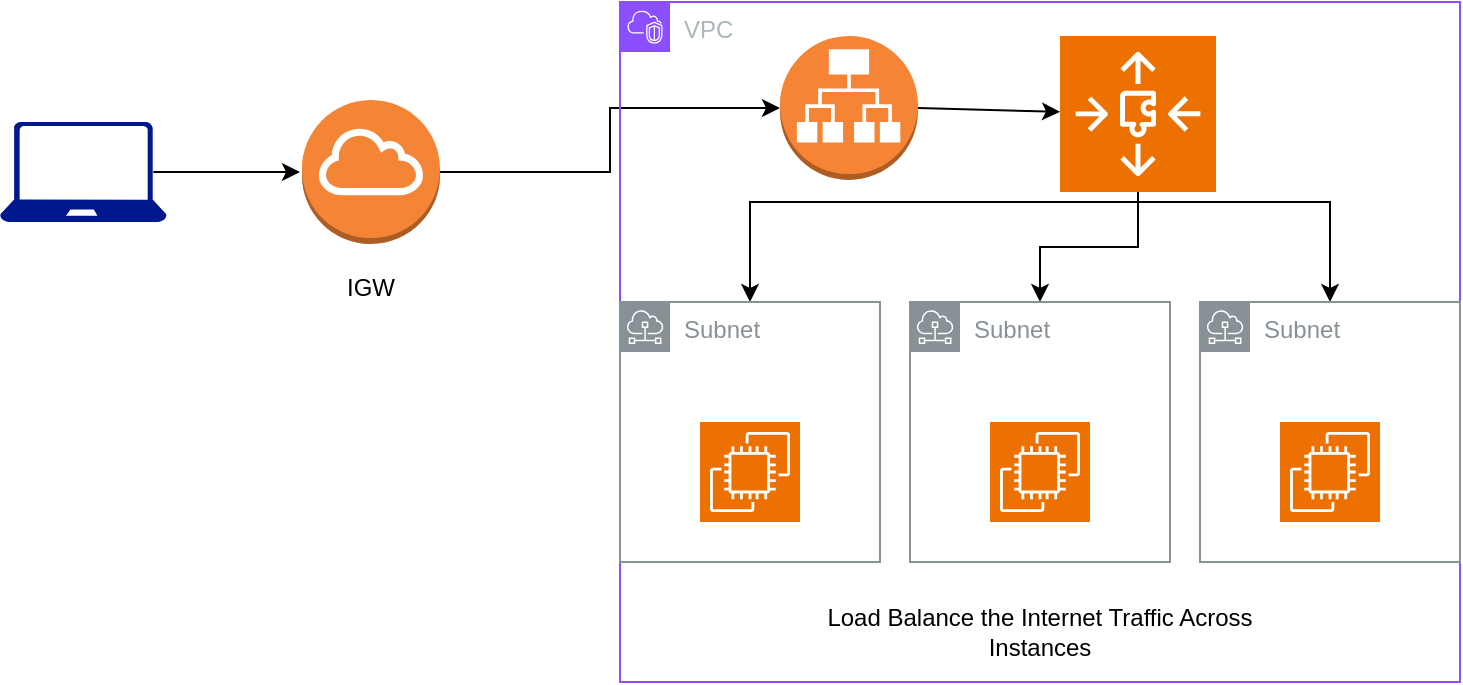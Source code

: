 <mxfile version="28.2.3">
  <diagram name="Page-1" id="oAHeV09rv-WX6wj80ufI">
    <mxGraphModel dx="786" dy="417" grid="1" gridSize="10" guides="1" tooltips="1" connect="1" arrows="1" fold="1" page="1" pageScale="1" pageWidth="827" pageHeight="1169" math="0" shadow="0">
      <root>
        <mxCell id="0" />
        <mxCell id="1" parent="0" />
        <mxCell id="U_alqd70DH_q79eQ3bty-1" value="" style="sketch=0;aspect=fixed;pointerEvents=1;shadow=0;dashed=0;html=1;strokeColor=none;labelPosition=center;verticalLabelPosition=bottom;verticalAlign=top;align=center;fillColor=#00188D;shape=mxgraph.azure.laptop" vertex="1" parent="1">
          <mxGeometry x="90" y="150" width="83.33" height="50" as="geometry" />
        </mxCell>
        <mxCell id="U_alqd70DH_q79eQ3bty-2" value="" style="endArrow=classic;html=1;rounded=0;exitX=0.92;exitY=0.5;exitDx=0;exitDy=0;exitPerimeter=0;" edge="1" parent="1" source="U_alqd70DH_q79eQ3bty-1">
          <mxGeometry width="50" height="50" relative="1" as="geometry">
            <mxPoint x="310" y="240" as="sourcePoint" />
            <mxPoint x="240" y="175" as="targetPoint" />
          </mxGeometry>
        </mxCell>
        <mxCell id="U_alqd70DH_q79eQ3bty-38" style="edgeStyle=orthogonalEdgeStyle;rounded=0;orthogonalLoop=1;jettySize=auto;html=1;" edge="1" parent="1" source="U_alqd70DH_q79eQ3bty-4" target="U_alqd70DH_q79eQ3bty-9">
          <mxGeometry relative="1" as="geometry" />
        </mxCell>
        <mxCell id="U_alqd70DH_q79eQ3bty-4" value="" style="outlineConnect=0;dashed=0;verticalLabelPosition=bottom;verticalAlign=top;align=center;html=1;shape=mxgraph.aws3.internet_gateway;fillColor=#F58536;gradientColor=none;" vertex="1" parent="1">
          <mxGeometry x="241" y="139" width="69" height="72" as="geometry" />
        </mxCell>
        <mxCell id="U_alqd70DH_q79eQ3bty-6" value="IGW" style="text;html=1;align=center;verticalAlign=middle;whiteSpace=wrap;rounded=0;" vertex="1" parent="1">
          <mxGeometry x="231" y="211" width="89" height="44.5" as="geometry" />
        </mxCell>
        <mxCell id="U_alqd70DH_q79eQ3bty-20" value="VPC" style="points=[[0,0],[0.25,0],[0.5,0],[0.75,0],[1,0],[1,0.25],[1,0.5],[1,0.75],[1,1],[0.75,1],[0.5,1],[0.25,1],[0,1],[0,0.75],[0,0.5],[0,0.25]];outlineConnect=0;gradientColor=none;html=1;whiteSpace=wrap;fontSize=12;fontStyle=0;container=1;pointerEvents=0;collapsible=0;recursiveResize=0;shape=mxgraph.aws4.group;grIcon=mxgraph.aws4.group_vpc2;strokeColor=#8C4FFF;fillColor=none;verticalAlign=top;align=left;spacingLeft=30;fontColor=#AAB7B8;dashed=0;" vertex="1" parent="1">
          <mxGeometry x="400" y="90" width="420" height="340" as="geometry" />
        </mxCell>
        <mxCell id="U_alqd70DH_q79eQ3bty-9" value="" style="outlineConnect=0;dashed=0;verticalLabelPosition=bottom;verticalAlign=top;align=center;html=1;shape=mxgraph.aws3.application_load_balancer;fillColor=#F58534;gradientColor=none;" vertex="1" parent="U_alqd70DH_q79eQ3bty-20">
          <mxGeometry x="80" y="17" width="69" height="72" as="geometry" />
        </mxCell>
        <mxCell id="U_alqd70DH_q79eQ3bty-34" style="edgeStyle=orthogonalEdgeStyle;rounded=0;orthogonalLoop=1;jettySize=auto;html=1;" edge="1" parent="U_alqd70DH_q79eQ3bty-20" source="U_alqd70DH_q79eQ3bty-11" target="U_alqd70DH_q79eQ3bty-22">
          <mxGeometry relative="1" as="geometry">
            <Array as="points">
              <mxPoint x="259" y="100" />
              <mxPoint x="65" y="100" />
            </Array>
          </mxGeometry>
        </mxCell>
        <mxCell id="U_alqd70DH_q79eQ3bty-35" value="" style="edgeStyle=orthogonalEdgeStyle;rounded=0;orthogonalLoop=1;jettySize=auto;html=1;" edge="1" parent="U_alqd70DH_q79eQ3bty-20" source="U_alqd70DH_q79eQ3bty-11" target="U_alqd70DH_q79eQ3bty-32">
          <mxGeometry relative="1" as="geometry">
            <Array as="points">
              <mxPoint x="259" y="100" />
              <mxPoint x="355" y="100" />
            </Array>
          </mxGeometry>
        </mxCell>
        <mxCell id="U_alqd70DH_q79eQ3bty-36" style="edgeStyle=orthogonalEdgeStyle;rounded=0;orthogonalLoop=1;jettySize=auto;html=1;" edge="1" parent="U_alqd70DH_q79eQ3bty-20" source="U_alqd70DH_q79eQ3bty-11" target="U_alqd70DH_q79eQ3bty-31">
          <mxGeometry relative="1" as="geometry" />
        </mxCell>
        <mxCell id="U_alqd70DH_q79eQ3bty-11" value="" style="sketch=0;points=[[0,0,0],[0.25,0,0],[0.5,0,0],[0.75,0,0],[1,0,0],[0,1,0],[0.25,1,0],[0.5,1,0],[0.75,1,0],[1,1,0],[0,0.25,0],[0,0.5,0],[0,0.75,0],[1,0.25,0],[1,0.5,0],[1,0.75,0]];outlineConnect=0;fontColor=#232F3E;fillColor=#ED7100;strokeColor=#ffffff;dashed=0;verticalLabelPosition=bottom;verticalAlign=top;align=center;html=1;fontSize=12;fontStyle=0;aspect=fixed;shape=mxgraph.aws4.resourceIcon;resIcon=mxgraph.aws4.auto_scaling3;" vertex="1" parent="U_alqd70DH_q79eQ3bty-20">
          <mxGeometry x="220" y="17" width="78" height="78" as="geometry" />
        </mxCell>
        <mxCell id="U_alqd70DH_q79eQ3bty-12" value="" style="endArrow=classic;html=1;rounded=0;exitX=1;exitY=0.5;exitDx=0;exitDy=0;exitPerimeter=0;" edge="1" parent="U_alqd70DH_q79eQ3bty-20" source="U_alqd70DH_q79eQ3bty-9" target="U_alqd70DH_q79eQ3bty-11">
          <mxGeometry width="50" height="50" relative="1" as="geometry">
            <mxPoint x="90" y="160" as="sourcePoint" />
            <mxPoint x="140" y="85" as="targetPoint" />
          </mxGeometry>
        </mxCell>
        <mxCell id="U_alqd70DH_q79eQ3bty-13" value="" style="sketch=0;points=[[0,0,0],[0.25,0,0],[0.5,0,0],[0.75,0,0],[1,0,0],[0,1,0],[0.25,1,0],[0.5,1,0],[0.75,1,0],[1,1,0],[0,0.25,0],[0,0.5,0],[0,0.75,0],[1,0.25,0],[1,0.5,0],[1,0.75,0]];outlineConnect=0;fontColor=#232F3E;fillColor=#ED7100;strokeColor=#ffffff;dashed=0;verticalLabelPosition=bottom;verticalAlign=top;align=center;html=1;fontSize=12;fontStyle=0;aspect=fixed;shape=mxgraph.aws4.resourceIcon;resIcon=mxgraph.aws4.ec2;" vertex="1" parent="U_alqd70DH_q79eQ3bty-20">
          <mxGeometry x="185" y="210" width="50" height="50" as="geometry" />
        </mxCell>
        <mxCell id="U_alqd70DH_q79eQ3bty-10" value="" style="sketch=0;points=[[0,0,0],[0.25,0,0],[0.5,0,0],[0.75,0,0],[1,0,0],[0,1,0],[0.25,1,0],[0.5,1,0],[0.75,1,0],[1,1,0],[0,0.25,0],[0,0.5,0],[0,0.75,0],[1,0.25,0],[1,0.5,0],[1,0.75,0]];outlineConnect=0;fontColor=#232F3E;fillColor=#ED7100;strokeColor=#ffffff;dashed=0;verticalLabelPosition=bottom;verticalAlign=top;align=center;html=1;fontSize=12;fontStyle=0;aspect=fixed;shape=mxgraph.aws4.resourceIcon;resIcon=mxgraph.aws4.ec2;" vertex="1" parent="U_alqd70DH_q79eQ3bty-20">
          <mxGeometry x="40" y="210" width="50" height="50" as="geometry" />
        </mxCell>
        <mxCell id="U_alqd70DH_q79eQ3bty-22" value="Subnet" style="sketch=0;outlineConnect=0;gradientColor=none;html=1;whiteSpace=wrap;fontSize=12;fontStyle=0;shape=mxgraph.aws4.group;grIcon=mxgraph.aws4.group_subnet;strokeColor=#879196;fillColor=none;verticalAlign=top;align=left;spacingLeft=30;fontColor=#879196;dashed=0;" vertex="1" parent="U_alqd70DH_q79eQ3bty-20">
          <mxGeometry y="150" width="130" height="130" as="geometry" />
        </mxCell>
        <mxCell id="U_alqd70DH_q79eQ3bty-31" value="Subnet" style="sketch=0;outlineConnect=0;gradientColor=none;html=1;whiteSpace=wrap;fontSize=12;fontStyle=0;shape=mxgraph.aws4.group;grIcon=mxgraph.aws4.group_subnet;strokeColor=#879196;fillColor=none;verticalAlign=top;align=left;spacingLeft=30;fontColor=#879196;dashed=0;" vertex="1" parent="U_alqd70DH_q79eQ3bty-20">
          <mxGeometry x="145" y="150" width="130" height="130" as="geometry" />
        </mxCell>
        <mxCell id="U_alqd70DH_q79eQ3bty-32" value="Subnet" style="sketch=0;outlineConnect=0;gradientColor=none;html=1;whiteSpace=wrap;fontSize=12;fontStyle=0;shape=mxgraph.aws4.group;grIcon=mxgraph.aws4.group_subnet;strokeColor=#879196;fillColor=none;verticalAlign=top;align=left;spacingLeft=30;fontColor=#879196;dashed=0;" vertex="1" parent="U_alqd70DH_q79eQ3bty-20">
          <mxGeometry x="290" y="150" width="130" height="130" as="geometry" />
        </mxCell>
        <mxCell id="U_alqd70DH_q79eQ3bty-21" value="" style="sketch=0;points=[[0,0,0],[0.25,0,0],[0.5,0,0],[0.75,0,0],[1,0,0],[0,1,0],[0.25,1,0],[0.5,1,0],[0.75,1,0],[1,1,0],[0,0.25,0],[0,0.5,0],[0,0.75,0],[1,0.25,0],[1,0.5,0],[1,0.75,0]];outlineConnect=0;fontColor=#232F3E;fillColor=#ED7100;strokeColor=#ffffff;dashed=0;verticalLabelPosition=bottom;verticalAlign=top;align=center;html=1;fontSize=12;fontStyle=0;aspect=fixed;shape=mxgraph.aws4.resourceIcon;resIcon=mxgraph.aws4.ec2;" vertex="1" parent="U_alqd70DH_q79eQ3bty-20">
          <mxGeometry x="330" y="210" width="50" height="50" as="geometry" />
        </mxCell>
        <mxCell id="U_alqd70DH_q79eQ3bty-39" value="Load Balance the Internet Traffic Across Instances" style="text;html=1;align=center;verticalAlign=middle;whiteSpace=wrap;rounded=0;" vertex="1" parent="U_alqd70DH_q79eQ3bty-20">
          <mxGeometry x="85" y="300" width="250" height="30" as="geometry" />
        </mxCell>
      </root>
    </mxGraphModel>
  </diagram>
</mxfile>
